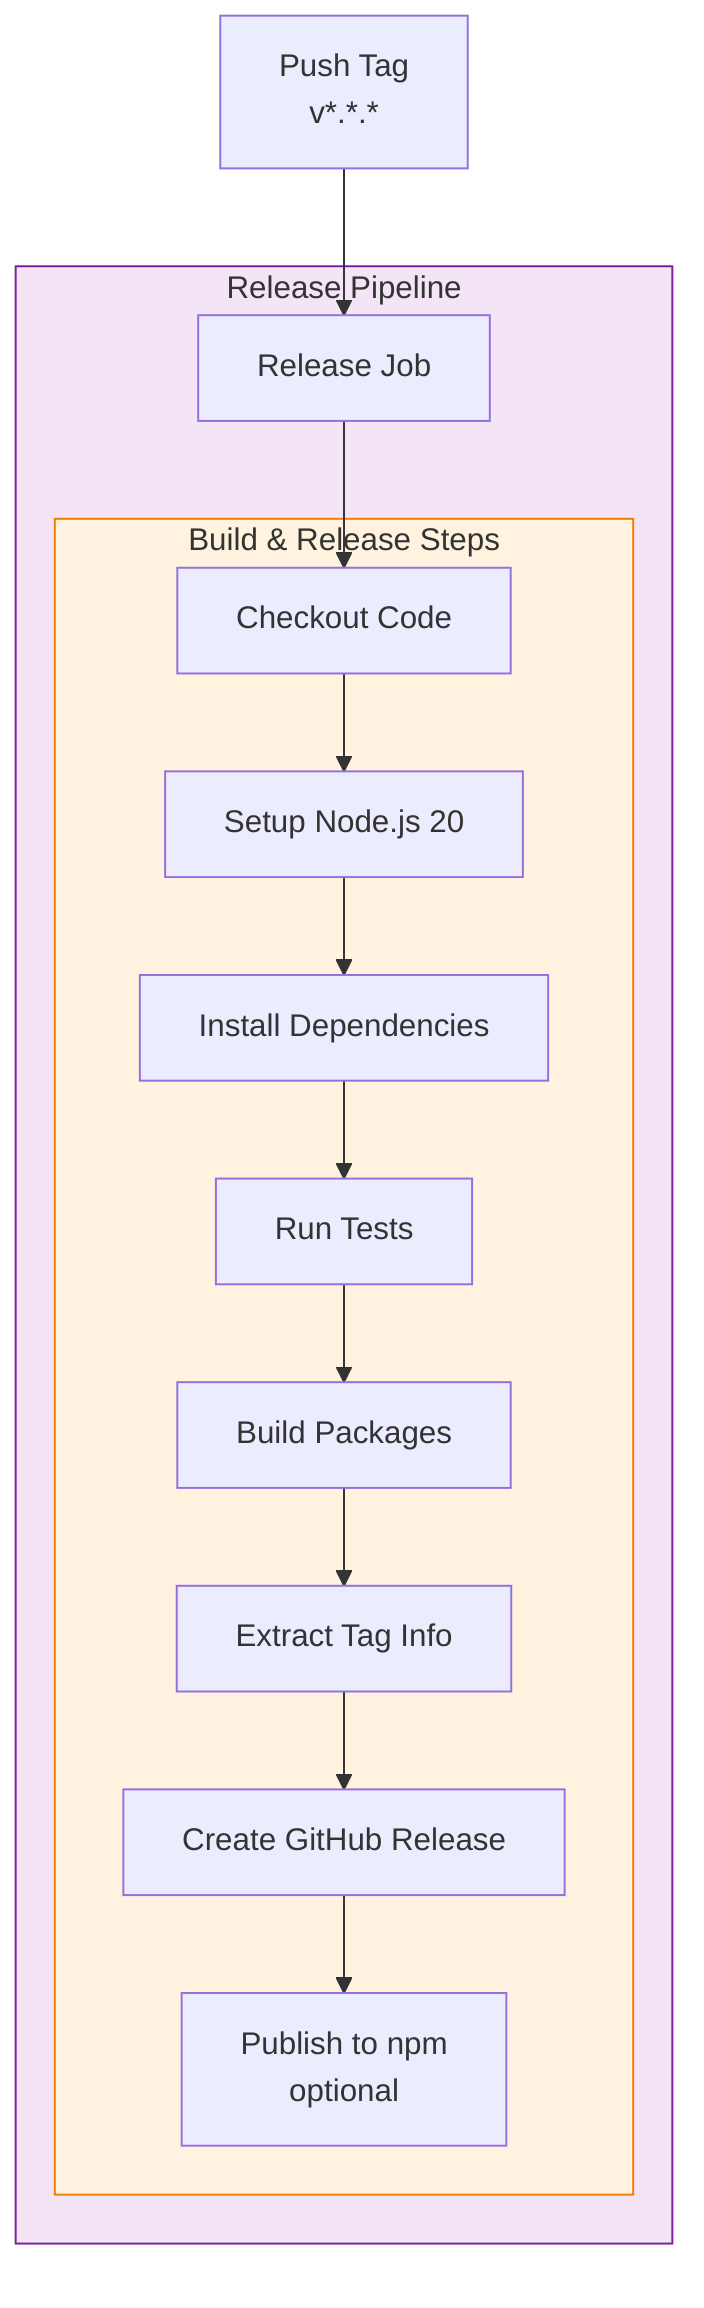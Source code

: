 flowchart TB
    Trigger[Push Tag<br/>v*.*.*]
    
    subgraph release["Release Pipeline"]
        Job[Release Job]
        
        subgraph steps["Build & Release Steps"]
            Checkout[Checkout Code]
            Setup[Setup Node.js 20]
            Install[Install Dependencies]
            Tests[Run Tests]
            Build[Build Packages]
            ExtractTag[Extract Tag Info]
            CreateRelease[Create GitHub Release]
            PublishNPM[Publish to npm<br/>optional]
        end
    end
    
    Trigger --> Job
    Job --> Checkout --> Setup --> Install
    Install --> Tests --> Build --> ExtractTag
    ExtractTag --> CreateRelease --> PublishNPM
    
    style release fill:#f3e5f5,stroke:#7b1fa2
    style steps fill:#fff3e0,stroke:#f57c00